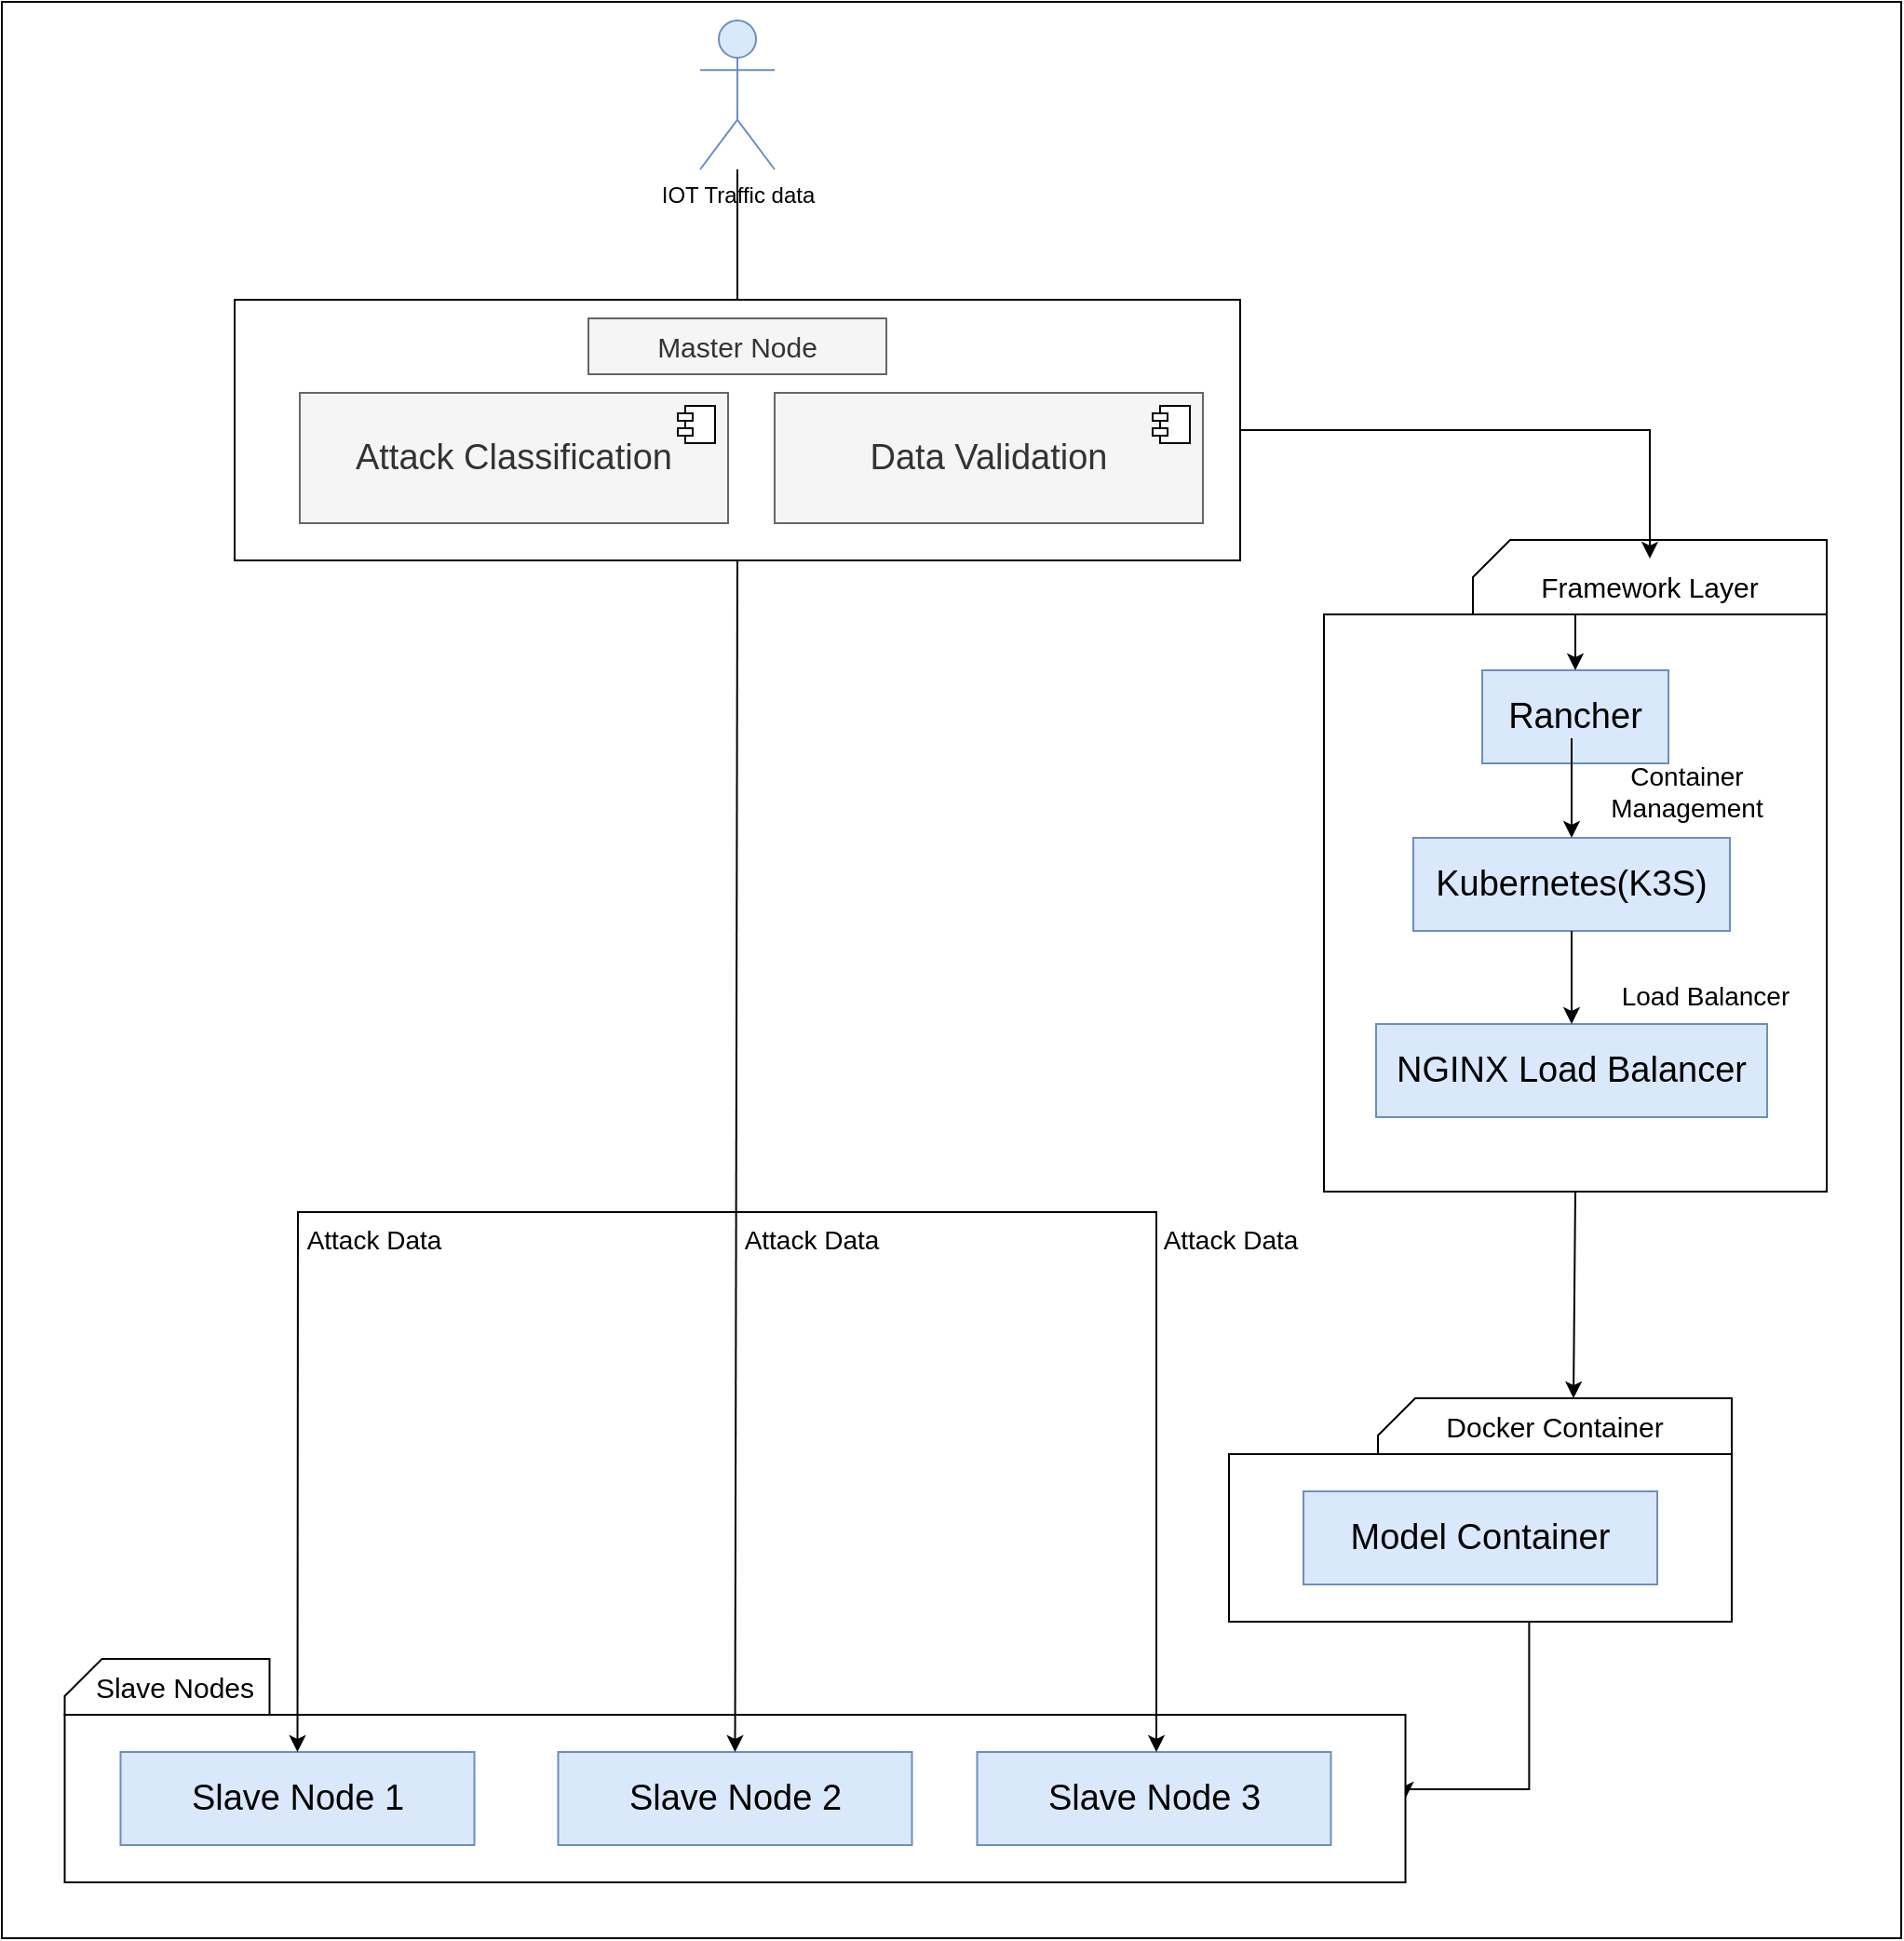 <mxfile version="24.8.6">
  <diagram name="Page-1" id="lZTpmWrGvviB95ijvTk3">
    <mxGraphModel dx="2950" dy="26" grid="1" gridSize="10" guides="1" tooltips="1" connect="1" arrows="1" fold="1" page="1" pageScale="1" pageWidth="850" pageHeight="1100" math="0" shadow="0">
      <root>
        <mxCell id="0" />
        <mxCell id="1" parent="0" />
        <mxCell id="OC6rEBzUchQWsysauSIF-96" value="" style="rounded=0;whiteSpace=wrap;html=1;movable=0;resizable=0;rotatable=0;deletable=0;editable=0;locked=1;connectable=0;" vertex="1" parent="1">
          <mxGeometry x="-480" y="1150" width="1020" height="1040" as="geometry" />
        </mxCell>
        <mxCell id="OC6rEBzUchQWsysauSIF-14" style="edgeStyle=orthogonalEdgeStyle;rounded=0;orthogonalLoop=1;jettySize=auto;html=1;entryX=0.5;entryY=0;entryDx=0;entryDy=0;" edge="1" parent="1" source="OC6rEBzUchQWsysauSIF-2" target="OC6rEBzUchQWsysauSIF-9">
          <mxGeometry relative="1" as="geometry" />
        </mxCell>
        <mxCell id="OC6rEBzUchQWsysauSIF-2" value="IOT Traffic data" style="shape=umlActor;verticalLabelPosition=bottom;verticalAlign=top;html=1;outlineConnect=0;fillColor=#dae8fc;strokeColor=#6c8ebf;" vertex="1" parent="1">
          <mxGeometry x="-105" y="1160" width="40" height="80" as="geometry" />
        </mxCell>
        <mxCell id="OC6rEBzUchQWsysauSIF-8" value="" style="rounded=0;whiteSpace=wrap;html=1;" vertex="1" parent="1">
          <mxGeometry x="-355" y="1310" width="540" height="140" as="geometry" />
        </mxCell>
        <mxCell id="OC6rEBzUchQWsysauSIF-9" value="&lt;font style=&quot;font-size: 15px;&quot;&gt;Master Node&lt;/font&gt;" style="text;html=1;align=center;verticalAlign=middle;whiteSpace=wrap;rounded=0;fillColor=#f5f5f5;fontColor=#333333;strokeColor=#666666;" vertex="1" parent="1">
          <mxGeometry x="-165" y="1320" width="160" height="30" as="geometry" />
        </mxCell>
        <mxCell id="OC6rEBzUchQWsysauSIF-10" value="&lt;font style=&quot;font-size: 19px;&quot;&gt;Attack Classification&lt;/font&gt;" style="html=1;dropTarget=0;whiteSpace=wrap;fillColor=#f5f5f5;fontColor=#333333;strokeColor=#666666;" vertex="1" parent="1">
          <mxGeometry x="-320" y="1360" width="230" height="70" as="geometry" />
        </mxCell>
        <mxCell id="OC6rEBzUchQWsysauSIF-11" value="" style="shape=module;jettyWidth=8;jettyHeight=4;" vertex="1" parent="OC6rEBzUchQWsysauSIF-10">
          <mxGeometry x="1" width="20" height="20" relative="1" as="geometry">
            <mxPoint x="-27" y="7" as="offset" />
          </mxGeometry>
        </mxCell>
        <mxCell id="OC6rEBzUchQWsysauSIF-12" value="&lt;font style=&quot;font-size: 19px;&quot;&gt;Data Validation&lt;/font&gt;" style="html=1;dropTarget=0;whiteSpace=wrap;fillColor=#f5f5f5;fontColor=#333333;strokeColor=#666666;" vertex="1" parent="1">
          <mxGeometry x="-65" y="1360" width="230" height="70" as="geometry" />
        </mxCell>
        <mxCell id="OC6rEBzUchQWsysauSIF-13" value="" style="shape=module;jettyWidth=8;jettyHeight=4;" vertex="1" parent="OC6rEBzUchQWsysauSIF-12">
          <mxGeometry x="1" width="20" height="20" relative="1" as="geometry">
            <mxPoint x="-27" y="7" as="offset" />
          </mxGeometry>
        </mxCell>
        <mxCell id="OC6rEBzUchQWsysauSIF-16" value="" style="html=1;whiteSpace=wrap;" vertex="1" parent="1">
          <mxGeometry x="230" y="1479" width="270" height="310" as="geometry" />
        </mxCell>
        <mxCell id="OC6rEBzUchQWsysauSIF-17" value="" style="verticalLabelPosition=bottom;verticalAlign=top;html=1;shape=card;whiteSpace=wrap;size=20;arcSize=12;" vertex="1" parent="1">
          <mxGeometry x="310" y="1439" width="190" height="40" as="geometry" />
        </mxCell>
        <mxCell id="OC6rEBzUchQWsysauSIF-18" value="&lt;font style=&quot;font-size: 15px;&quot;&gt;Framework Layer&lt;/font&gt;" style="text;html=1;align=center;verticalAlign=middle;whiteSpace=wrap;rounded=0;" vertex="1" parent="1">
          <mxGeometry x="310" y="1449" width="190" height="30" as="geometry" />
        </mxCell>
        <mxCell id="OC6rEBzUchQWsysauSIF-19" value="&lt;font style=&quot;font-size: 19px;&quot;&gt;Rancher&lt;/font&gt;" style="rounded=0;whiteSpace=wrap;html=1;fillColor=#dae8fc;strokeColor=#6c8ebf;" vertex="1" parent="1">
          <mxGeometry x="315" y="1509" width="100" height="50" as="geometry" />
        </mxCell>
        <mxCell id="OC6rEBzUchQWsysauSIF-20" value="&lt;font style=&quot;font-size: 19px;&quot;&gt;Kubernetes(K3S)&lt;/font&gt;" style="rounded=0;whiteSpace=wrap;html=1;fillColor=#dae8fc;strokeColor=#6c8ebf;" vertex="1" parent="1">
          <mxGeometry x="278" y="1599" width="170" height="50" as="geometry" />
        </mxCell>
        <mxCell id="OC6rEBzUchQWsysauSIF-21" value="&lt;font style=&quot;font-size: 19px;&quot;&gt;NGINX Load Balancer&lt;/font&gt;" style="rounded=0;whiteSpace=wrap;html=1;fillColor=#dae8fc;strokeColor=#6c8ebf;" vertex="1" parent="1">
          <mxGeometry x="258" y="1699" width="210" height="50" as="geometry" />
        </mxCell>
        <mxCell id="OC6rEBzUchQWsysauSIF-22" value="&lt;font style=&quot;font-size: 14px;&quot;&gt;Container Management&lt;/font&gt;" style="text;html=1;align=center;verticalAlign=middle;whiteSpace=wrap;rounded=0;" vertex="1" parent="1">
          <mxGeometry x="370" y="1559" width="110" height="30" as="geometry" />
        </mxCell>
        <mxCell id="OC6rEBzUchQWsysauSIF-28" value="" style="endArrow=classic;html=1;rounded=0;" edge="1" parent="1" target="OC6rEBzUchQWsysauSIF-20">
          <mxGeometry width="50" height="50" relative="1" as="geometry">
            <mxPoint x="363" y="1545.5" as="sourcePoint" />
            <mxPoint x="420" y="1446" as="targetPoint" />
          </mxGeometry>
        </mxCell>
        <mxCell id="OC6rEBzUchQWsysauSIF-29" value="" style="endArrow=classic;html=1;rounded=0;exitX=0.5;exitY=0;exitDx=0;exitDy=0;" edge="1" parent="1" source="OC6rEBzUchQWsysauSIF-16" target="OC6rEBzUchQWsysauSIF-19">
          <mxGeometry width="50" height="50" relative="1" as="geometry">
            <mxPoint x="117" y="1589" as="sourcePoint" />
            <mxPoint x="117" y="1709" as="targetPoint" />
          </mxGeometry>
        </mxCell>
        <mxCell id="OC6rEBzUchQWsysauSIF-34" value="&lt;font style=&quot;font-size: 14px;&quot;&gt;Load Balancer&lt;/font&gt;" style="text;html=1;align=center;verticalAlign=middle;whiteSpace=wrap;rounded=0;" vertex="1" parent="1">
          <mxGeometry x="380" y="1669" width="110" height="30" as="geometry" />
        </mxCell>
        <mxCell id="OC6rEBzUchQWsysauSIF-94" style="edgeStyle=elbowEdgeStyle;rounded=0;orthogonalLoop=1;jettySize=auto;elbow=vertical;html=1;entryX=1;entryY=0.5;entryDx=0;entryDy=0;exitX=0.597;exitY=0.998;exitDx=0;exitDy=0;exitPerimeter=0;" edge="1" parent="1" source="OC6rEBzUchQWsysauSIF-43" target="OC6rEBzUchQWsysauSIF-50">
          <mxGeometry relative="1" as="geometry">
            <Array as="points">
              <mxPoint x="360" y="2110" />
            </Array>
          </mxGeometry>
        </mxCell>
        <mxCell id="OC6rEBzUchQWsysauSIF-43" value="" style="html=1;whiteSpace=wrap;" vertex="1" parent="1">
          <mxGeometry x="179" y="1930" width="270" height="90" as="geometry" />
        </mxCell>
        <mxCell id="OC6rEBzUchQWsysauSIF-44" value="" style="verticalLabelPosition=bottom;verticalAlign=top;html=1;shape=card;whiteSpace=wrap;size=20;arcSize=12;" vertex="1" parent="1">
          <mxGeometry x="259" y="1900" width="190" height="30" as="geometry" />
        </mxCell>
        <mxCell id="OC6rEBzUchQWsysauSIF-45" value="&lt;span style=&quot;font-size: 15px;&quot;&gt;Docker Container&lt;/span&gt;" style="text;html=1;align=center;verticalAlign=middle;whiteSpace=wrap;rounded=0;" vertex="1" parent="1">
          <mxGeometry x="259" y="1900" width="190" height="30" as="geometry" />
        </mxCell>
        <mxCell id="OC6rEBzUchQWsysauSIF-47" value="" style="endArrow=classic;html=1;rounded=0;entryX=0.5;entryY=0;entryDx=0;entryDy=0;exitX=0.5;exitY=1;exitDx=0;exitDy=0;" edge="1" parent="1" source="OC6rEBzUchQWsysauSIF-20" target="OC6rEBzUchQWsysauSIF-21">
          <mxGeometry width="50" height="50" relative="1" as="geometry">
            <mxPoint x="-43" y="1799" as="sourcePoint" />
            <mxPoint x="7" y="1749" as="targetPoint" />
          </mxGeometry>
        </mxCell>
        <mxCell id="OC6rEBzUchQWsysauSIF-48" value="" style="endArrow=classic;html=1;rounded=0;entryX=0;entryY=0;entryDx=105;entryDy=0;entryPerimeter=0;exitX=0.5;exitY=1;exitDx=0;exitDy=0;" edge="1" parent="1" source="OC6rEBzUchQWsysauSIF-16" target="OC6rEBzUchQWsysauSIF-44">
          <mxGeometry width="50" height="50" relative="1" as="geometry">
            <mxPoint x="149" y="1850" as="sourcePoint" />
            <mxPoint x="199" y="1800" as="targetPoint" />
          </mxGeometry>
        </mxCell>
        <mxCell id="OC6rEBzUchQWsysauSIF-49" value="&lt;font style=&quot;font-size: 19px;&quot;&gt;Model Container&lt;/font&gt;" style="rounded=0;whiteSpace=wrap;html=1;fillColor=#dae8fc;strokeColor=#6c8ebf;" vertex="1" parent="1">
          <mxGeometry x="219" y="1950" width="190" height="50" as="geometry" />
        </mxCell>
        <mxCell id="OC6rEBzUchQWsysauSIF-50" value="" style="html=1;whiteSpace=wrap;" vertex="1" parent="1">
          <mxGeometry x="-446.25" y="2070" width="720" height="90" as="geometry" />
        </mxCell>
        <mxCell id="OC6rEBzUchQWsysauSIF-56" value="" style="verticalLabelPosition=bottom;verticalAlign=top;html=1;shape=card;whiteSpace=wrap;size=20;arcSize=12;" vertex="1" parent="1">
          <mxGeometry x="-446.25" y="2040" width="110" height="30" as="geometry" />
        </mxCell>
        <mxCell id="OC6rEBzUchQWsysauSIF-51" value="&lt;span style=&quot;font-size: 15px;&quot;&gt;Slave Nodes&lt;/span&gt;" style="text;html=1;align=center;verticalAlign=middle;whiteSpace=wrap;rounded=0;" vertex="1" parent="1">
          <mxGeometry x="-467.25" y="2040" width="160.25" height="30" as="geometry" />
        </mxCell>
        <mxCell id="OC6rEBzUchQWsysauSIF-57" value="&lt;font style=&quot;font-size: 19px;&quot;&gt;Slave Node 1&lt;/font&gt;" style="rounded=0;whiteSpace=wrap;html=1;fillColor=#dae8fc;strokeColor=#6c8ebf;" vertex="1" parent="1">
          <mxGeometry x="-416.25" y="2090" width="190" height="50" as="geometry" />
        </mxCell>
        <mxCell id="OC6rEBzUchQWsysauSIF-58" value="&lt;span style=&quot;font-size: 19px;&quot;&gt;Slave Node 2&lt;/span&gt;" style="rounded=0;whiteSpace=wrap;html=1;fillColor=#dae8fc;strokeColor=#6c8ebf;" vertex="1" parent="1">
          <mxGeometry x="-181.25" y="2090" width="190" height="50" as="geometry" />
        </mxCell>
        <mxCell id="OC6rEBzUchQWsysauSIF-59" value="&lt;span style=&quot;font-size: 19px;&quot;&gt;Slave Node 3&lt;/span&gt;" style="rounded=0;whiteSpace=wrap;html=1;fillColor=#dae8fc;strokeColor=#6c8ebf;" vertex="1" parent="1">
          <mxGeometry x="43.75" y="2090" width="190" height="50" as="geometry" />
        </mxCell>
        <mxCell id="OC6rEBzUchQWsysauSIF-74" style="edgeStyle=elbowEdgeStyle;rounded=0;orthogonalLoop=1;jettySize=auto;elbow=vertical;html=1;exitX=1;exitY=0.5;exitDx=0;exitDy=0;entryX=0.5;entryY=0;entryDx=0;entryDy=0;" edge="1" parent="1" source="OC6rEBzUchQWsysauSIF-8" target="OC6rEBzUchQWsysauSIF-18">
          <mxGeometry relative="1" as="geometry">
            <Array as="points">
              <mxPoint x="230" y="1380" />
            </Array>
          </mxGeometry>
        </mxCell>
        <mxCell id="OC6rEBzUchQWsysauSIF-84" value="" style="endArrow=classic;html=1;rounded=0;elbow=vertical;entryX=0.5;entryY=0;entryDx=0;entryDy=0;exitX=0.5;exitY=1;exitDx=0;exitDy=0;" edge="1" parent="1" source="OC6rEBzUchQWsysauSIF-8" target="OC6rEBzUchQWsysauSIF-58">
          <mxGeometry width="50" height="50" relative="1" as="geometry">
            <mxPoint x="-330" y="1770" as="sourcePoint" />
            <mxPoint x="-280" y="1720" as="targetPoint" />
          </mxGeometry>
        </mxCell>
        <mxCell id="OC6rEBzUchQWsysauSIF-87" value="" style="endArrow=classic;html=1;rounded=0;elbow=vertical;entryX=0.5;entryY=0;entryDx=0;entryDy=0;" edge="1" parent="1" target="OC6rEBzUchQWsysauSIF-57">
          <mxGeometry width="50" height="50" relative="1" as="geometry">
            <mxPoint x="-90" y="1800" as="sourcePoint" />
            <mxPoint x="-40" y="1920" as="targetPoint" />
            <Array as="points">
              <mxPoint x="-321" y="1800" />
            </Array>
          </mxGeometry>
        </mxCell>
        <mxCell id="OC6rEBzUchQWsysauSIF-88" value="" style="endArrow=classic;html=1;rounded=0;elbow=vertical;entryX=0.5;entryY=0;entryDx=0;entryDy=0;" edge="1" parent="1">
          <mxGeometry width="50" height="50" relative="1" as="geometry">
            <mxPoint x="-100" y="1800" as="sourcePoint" />
            <mxPoint x="140" y="2090" as="targetPoint" />
            <Array as="points">
              <mxPoint x="140" y="1800" />
            </Array>
          </mxGeometry>
        </mxCell>
        <mxCell id="OC6rEBzUchQWsysauSIF-91" value="Attack Data" style="text;html=1;align=center;verticalAlign=middle;whiteSpace=wrap;rounded=0;fontSize=14;" vertex="1" parent="1">
          <mxGeometry x="-320" y="1800" width="80" height="30" as="geometry" />
        </mxCell>
        <mxCell id="OC6rEBzUchQWsysauSIF-92" value="Attack Data" style="text;html=1;align=center;verticalAlign=middle;whiteSpace=wrap;rounded=0;fontSize=14;" vertex="1" parent="1">
          <mxGeometry x="-85" y="1800" width="80" height="30" as="geometry" />
        </mxCell>
        <mxCell id="OC6rEBzUchQWsysauSIF-93" value="&lt;font style=&quot;font-size: 14px;&quot;&gt;Attack Data&lt;/font&gt;" style="text;html=1;align=center;verticalAlign=middle;whiteSpace=wrap;rounded=0;" vertex="1" parent="1">
          <mxGeometry x="140" y="1800" width="80" height="30" as="geometry" />
        </mxCell>
      </root>
    </mxGraphModel>
  </diagram>
</mxfile>
